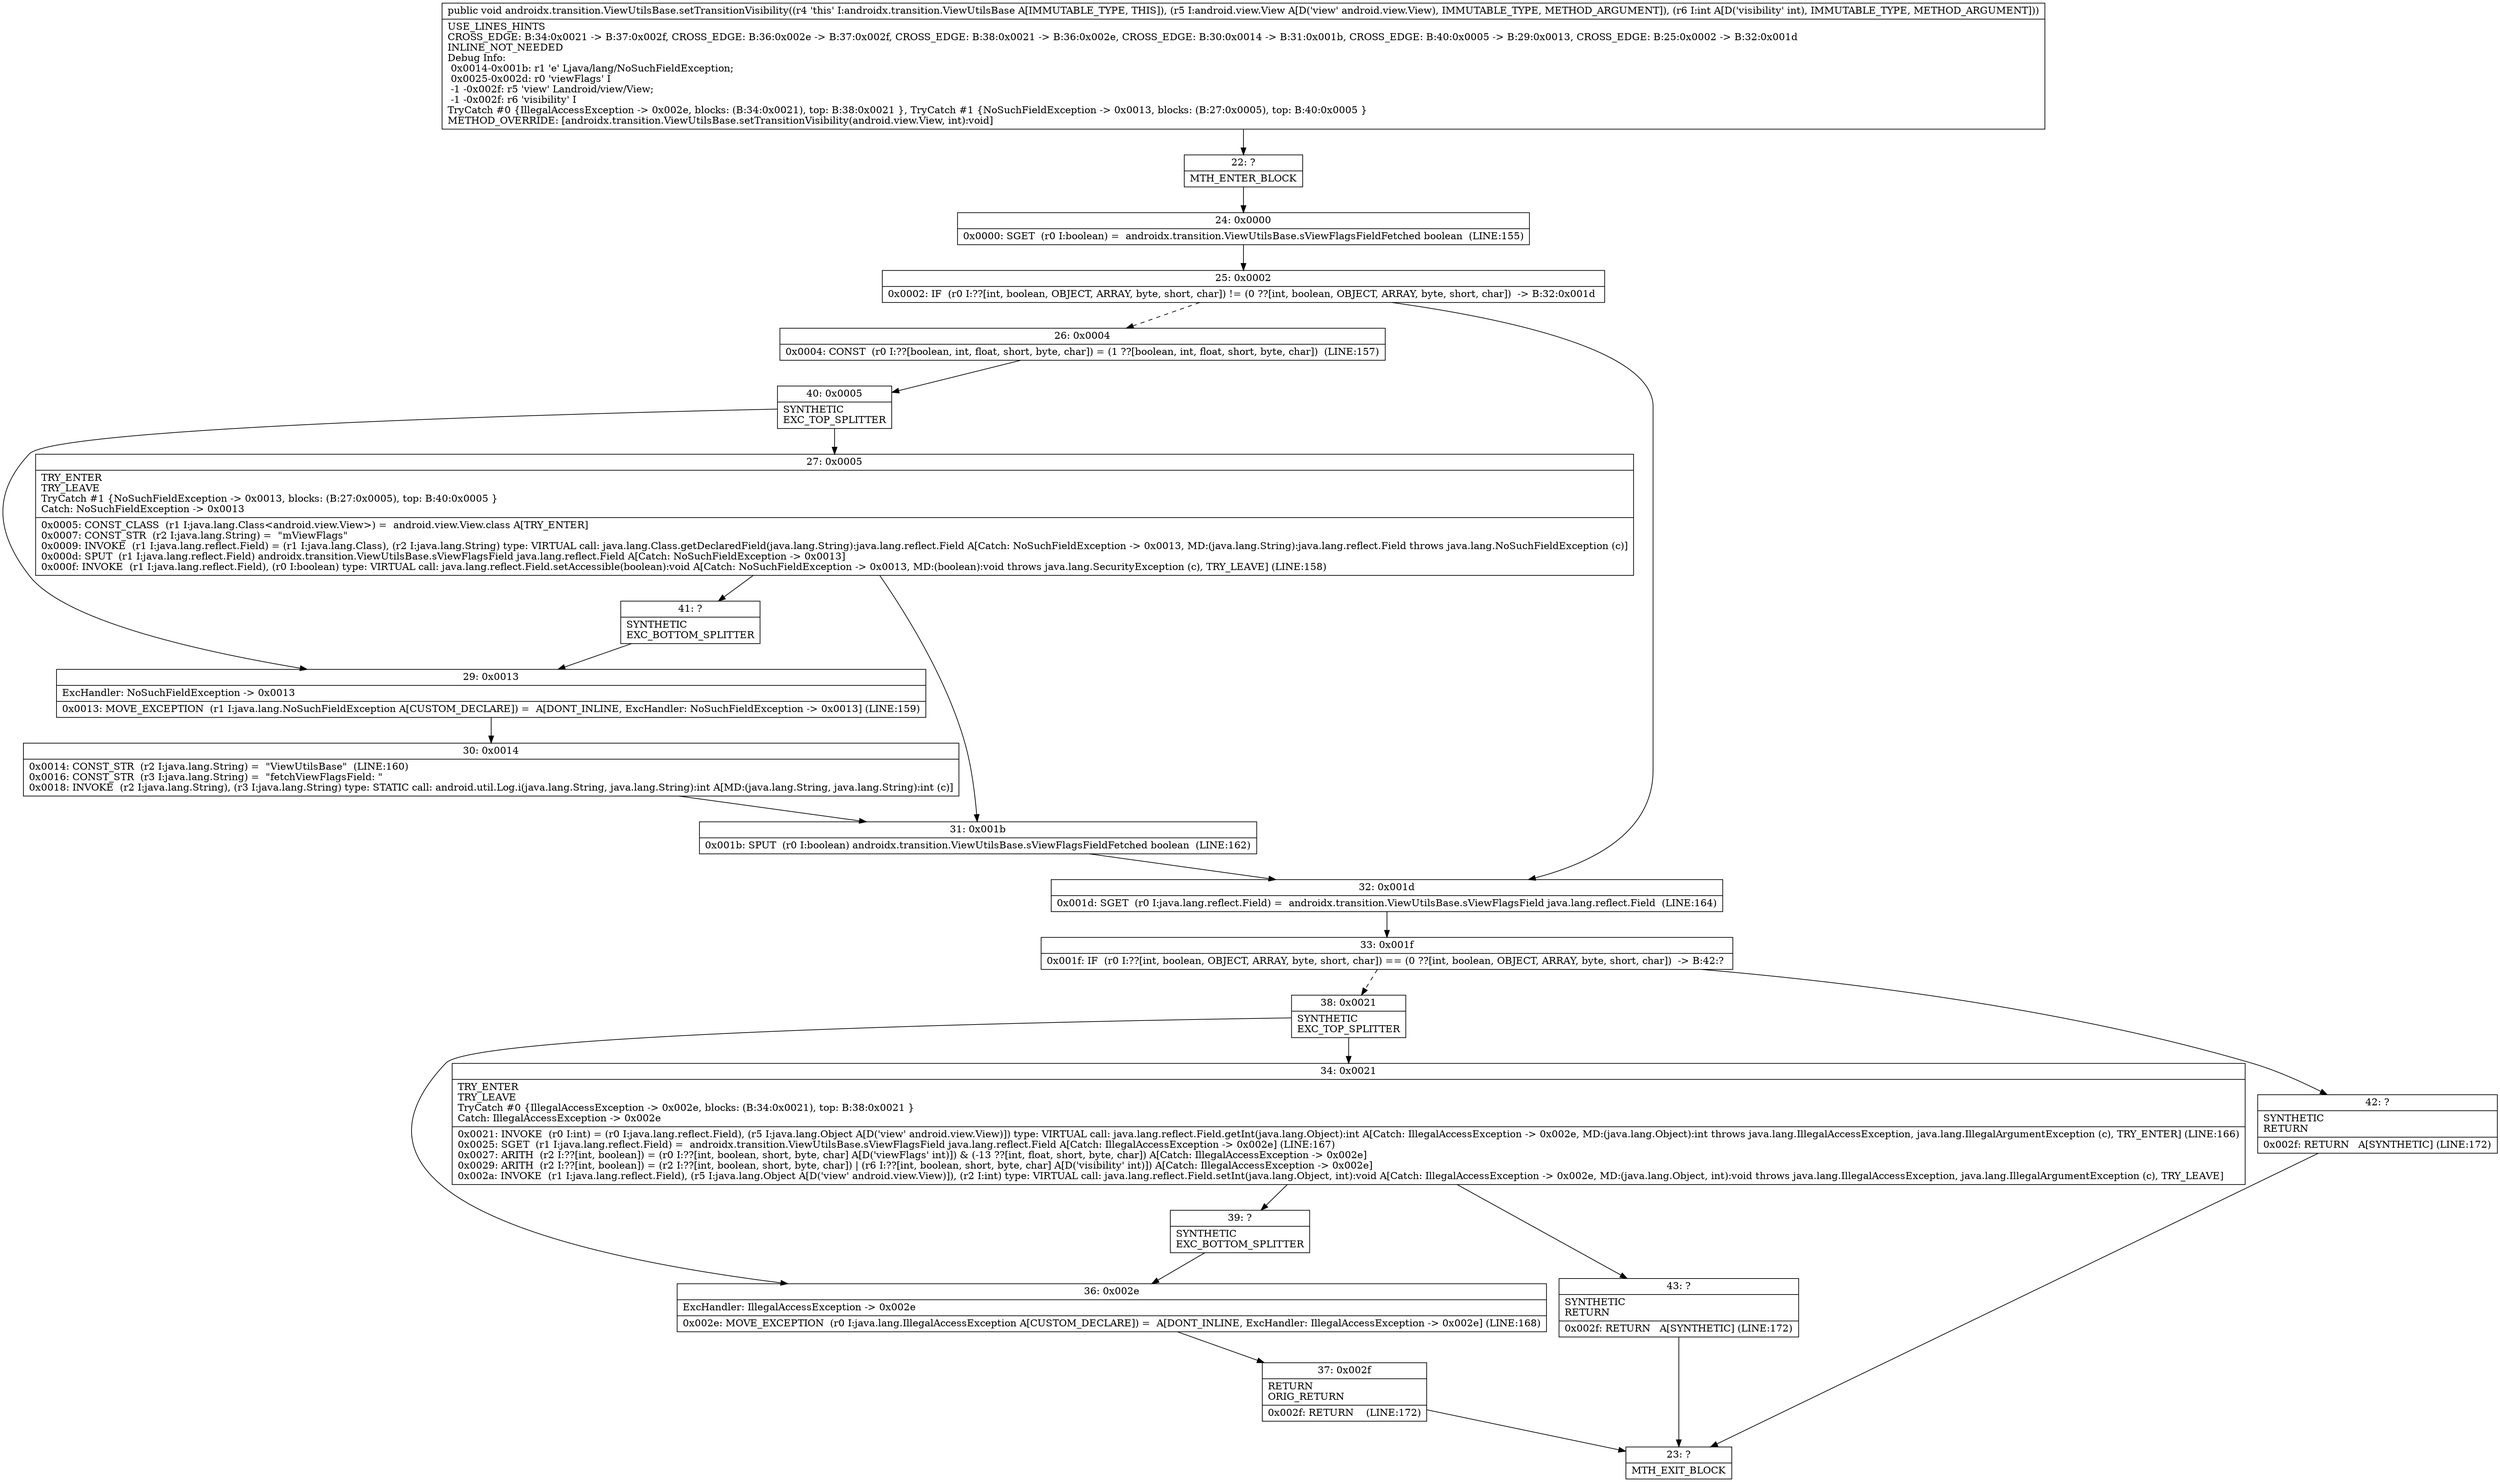 digraph "CFG forandroidx.transition.ViewUtilsBase.setTransitionVisibility(Landroid\/view\/View;I)V" {
Node_22 [shape=record,label="{22\:\ ?|MTH_ENTER_BLOCK\l}"];
Node_24 [shape=record,label="{24\:\ 0x0000|0x0000: SGET  (r0 I:boolean) =  androidx.transition.ViewUtilsBase.sViewFlagsFieldFetched boolean  (LINE:155)\l}"];
Node_25 [shape=record,label="{25\:\ 0x0002|0x0002: IF  (r0 I:??[int, boolean, OBJECT, ARRAY, byte, short, char]) != (0 ??[int, boolean, OBJECT, ARRAY, byte, short, char])  \-\> B:32:0x001d \l}"];
Node_26 [shape=record,label="{26\:\ 0x0004|0x0004: CONST  (r0 I:??[boolean, int, float, short, byte, char]) = (1 ??[boolean, int, float, short, byte, char])  (LINE:157)\l}"];
Node_40 [shape=record,label="{40\:\ 0x0005|SYNTHETIC\lEXC_TOP_SPLITTER\l}"];
Node_27 [shape=record,label="{27\:\ 0x0005|TRY_ENTER\lTRY_LEAVE\lTryCatch #1 \{NoSuchFieldException \-\> 0x0013, blocks: (B:27:0x0005), top: B:40:0x0005 \}\lCatch: NoSuchFieldException \-\> 0x0013\l|0x0005: CONST_CLASS  (r1 I:java.lang.Class\<android.view.View\>) =  android.view.View.class A[TRY_ENTER]\l0x0007: CONST_STR  (r2 I:java.lang.String) =  \"mViewFlags\" \l0x0009: INVOKE  (r1 I:java.lang.reflect.Field) = (r1 I:java.lang.Class), (r2 I:java.lang.String) type: VIRTUAL call: java.lang.Class.getDeclaredField(java.lang.String):java.lang.reflect.Field A[Catch: NoSuchFieldException \-\> 0x0013, MD:(java.lang.String):java.lang.reflect.Field throws java.lang.NoSuchFieldException (c)]\l0x000d: SPUT  (r1 I:java.lang.reflect.Field) androidx.transition.ViewUtilsBase.sViewFlagsField java.lang.reflect.Field A[Catch: NoSuchFieldException \-\> 0x0013]\l0x000f: INVOKE  (r1 I:java.lang.reflect.Field), (r0 I:boolean) type: VIRTUAL call: java.lang.reflect.Field.setAccessible(boolean):void A[Catch: NoSuchFieldException \-\> 0x0013, MD:(boolean):void throws java.lang.SecurityException (c), TRY_LEAVE] (LINE:158)\l}"];
Node_31 [shape=record,label="{31\:\ 0x001b|0x001b: SPUT  (r0 I:boolean) androidx.transition.ViewUtilsBase.sViewFlagsFieldFetched boolean  (LINE:162)\l}"];
Node_41 [shape=record,label="{41\:\ ?|SYNTHETIC\lEXC_BOTTOM_SPLITTER\l}"];
Node_29 [shape=record,label="{29\:\ 0x0013|ExcHandler: NoSuchFieldException \-\> 0x0013\l|0x0013: MOVE_EXCEPTION  (r1 I:java.lang.NoSuchFieldException A[CUSTOM_DECLARE]) =  A[DONT_INLINE, ExcHandler: NoSuchFieldException \-\> 0x0013] (LINE:159)\l}"];
Node_30 [shape=record,label="{30\:\ 0x0014|0x0014: CONST_STR  (r2 I:java.lang.String) =  \"ViewUtilsBase\"  (LINE:160)\l0x0016: CONST_STR  (r3 I:java.lang.String) =  \"fetchViewFlagsField: \" \l0x0018: INVOKE  (r2 I:java.lang.String), (r3 I:java.lang.String) type: STATIC call: android.util.Log.i(java.lang.String, java.lang.String):int A[MD:(java.lang.String, java.lang.String):int (c)]\l}"];
Node_32 [shape=record,label="{32\:\ 0x001d|0x001d: SGET  (r0 I:java.lang.reflect.Field) =  androidx.transition.ViewUtilsBase.sViewFlagsField java.lang.reflect.Field  (LINE:164)\l}"];
Node_33 [shape=record,label="{33\:\ 0x001f|0x001f: IF  (r0 I:??[int, boolean, OBJECT, ARRAY, byte, short, char]) == (0 ??[int, boolean, OBJECT, ARRAY, byte, short, char])  \-\> B:42:? \l}"];
Node_38 [shape=record,label="{38\:\ 0x0021|SYNTHETIC\lEXC_TOP_SPLITTER\l}"];
Node_34 [shape=record,label="{34\:\ 0x0021|TRY_ENTER\lTRY_LEAVE\lTryCatch #0 \{IllegalAccessException \-\> 0x002e, blocks: (B:34:0x0021), top: B:38:0x0021 \}\lCatch: IllegalAccessException \-\> 0x002e\l|0x0021: INVOKE  (r0 I:int) = (r0 I:java.lang.reflect.Field), (r5 I:java.lang.Object A[D('view' android.view.View)]) type: VIRTUAL call: java.lang.reflect.Field.getInt(java.lang.Object):int A[Catch: IllegalAccessException \-\> 0x002e, MD:(java.lang.Object):int throws java.lang.IllegalAccessException, java.lang.IllegalArgumentException (c), TRY_ENTER] (LINE:166)\l0x0025: SGET  (r1 I:java.lang.reflect.Field) =  androidx.transition.ViewUtilsBase.sViewFlagsField java.lang.reflect.Field A[Catch: IllegalAccessException \-\> 0x002e] (LINE:167)\l0x0027: ARITH  (r2 I:??[int, boolean]) = (r0 I:??[int, boolean, short, byte, char] A[D('viewFlags' int)]) & (\-13 ??[int, float, short, byte, char]) A[Catch: IllegalAccessException \-\> 0x002e]\l0x0029: ARITH  (r2 I:??[int, boolean]) = (r2 I:??[int, boolean, short, byte, char]) \| (r6 I:??[int, boolean, short, byte, char] A[D('visibility' int)]) A[Catch: IllegalAccessException \-\> 0x002e]\l0x002a: INVOKE  (r1 I:java.lang.reflect.Field), (r5 I:java.lang.Object A[D('view' android.view.View)]), (r2 I:int) type: VIRTUAL call: java.lang.reflect.Field.setInt(java.lang.Object, int):void A[Catch: IllegalAccessException \-\> 0x002e, MD:(java.lang.Object, int):void throws java.lang.IllegalAccessException, java.lang.IllegalArgumentException (c), TRY_LEAVE]\l}"];
Node_39 [shape=record,label="{39\:\ ?|SYNTHETIC\lEXC_BOTTOM_SPLITTER\l}"];
Node_43 [shape=record,label="{43\:\ ?|SYNTHETIC\lRETURN\l|0x002f: RETURN   A[SYNTHETIC] (LINE:172)\l}"];
Node_23 [shape=record,label="{23\:\ ?|MTH_EXIT_BLOCK\l}"];
Node_36 [shape=record,label="{36\:\ 0x002e|ExcHandler: IllegalAccessException \-\> 0x002e\l|0x002e: MOVE_EXCEPTION  (r0 I:java.lang.IllegalAccessException A[CUSTOM_DECLARE]) =  A[DONT_INLINE, ExcHandler: IllegalAccessException \-\> 0x002e] (LINE:168)\l}"];
Node_37 [shape=record,label="{37\:\ 0x002f|RETURN\lORIG_RETURN\l|0x002f: RETURN    (LINE:172)\l}"];
Node_42 [shape=record,label="{42\:\ ?|SYNTHETIC\lRETURN\l|0x002f: RETURN   A[SYNTHETIC] (LINE:172)\l}"];
MethodNode[shape=record,label="{public void androidx.transition.ViewUtilsBase.setTransitionVisibility((r4 'this' I:androidx.transition.ViewUtilsBase A[IMMUTABLE_TYPE, THIS]), (r5 I:android.view.View A[D('view' android.view.View), IMMUTABLE_TYPE, METHOD_ARGUMENT]), (r6 I:int A[D('visibility' int), IMMUTABLE_TYPE, METHOD_ARGUMENT]))  | USE_LINES_HINTS\lCROSS_EDGE: B:34:0x0021 \-\> B:37:0x002f, CROSS_EDGE: B:36:0x002e \-\> B:37:0x002f, CROSS_EDGE: B:38:0x0021 \-\> B:36:0x002e, CROSS_EDGE: B:30:0x0014 \-\> B:31:0x001b, CROSS_EDGE: B:40:0x0005 \-\> B:29:0x0013, CROSS_EDGE: B:25:0x0002 \-\> B:32:0x001d\lINLINE_NOT_NEEDED\lDebug Info:\l  0x0014\-0x001b: r1 'e' Ljava\/lang\/NoSuchFieldException;\l  0x0025\-0x002d: r0 'viewFlags' I\l  \-1 \-0x002f: r5 'view' Landroid\/view\/View;\l  \-1 \-0x002f: r6 'visibility' I\lTryCatch #0 \{IllegalAccessException \-\> 0x002e, blocks: (B:34:0x0021), top: B:38:0x0021 \}, TryCatch #1 \{NoSuchFieldException \-\> 0x0013, blocks: (B:27:0x0005), top: B:40:0x0005 \}\lMETHOD_OVERRIDE: [androidx.transition.ViewUtilsBase.setTransitionVisibility(android.view.View, int):void]\l}"];
MethodNode -> Node_22;Node_22 -> Node_24;
Node_24 -> Node_25;
Node_25 -> Node_26[style=dashed];
Node_25 -> Node_32;
Node_26 -> Node_40;
Node_40 -> Node_27;
Node_40 -> Node_29;
Node_27 -> Node_31;
Node_27 -> Node_41;
Node_31 -> Node_32;
Node_41 -> Node_29;
Node_29 -> Node_30;
Node_30 -> Node_31;
Node_32 -> Node_33;
Node_33 -> Node_38[style=dashed];
Node_33 -> Node_42;
Node_38 -> Node_34;
Node_38 -> Node_36;
Node_34 -> Node_39;
Node_34 -> Node_43;
Node_39 -> Node_36;
Node_43 -> Node_23;
Node_36 -> Node_37;
Node_37 -> Node_23;
Node_42 -> Node_23;
}

